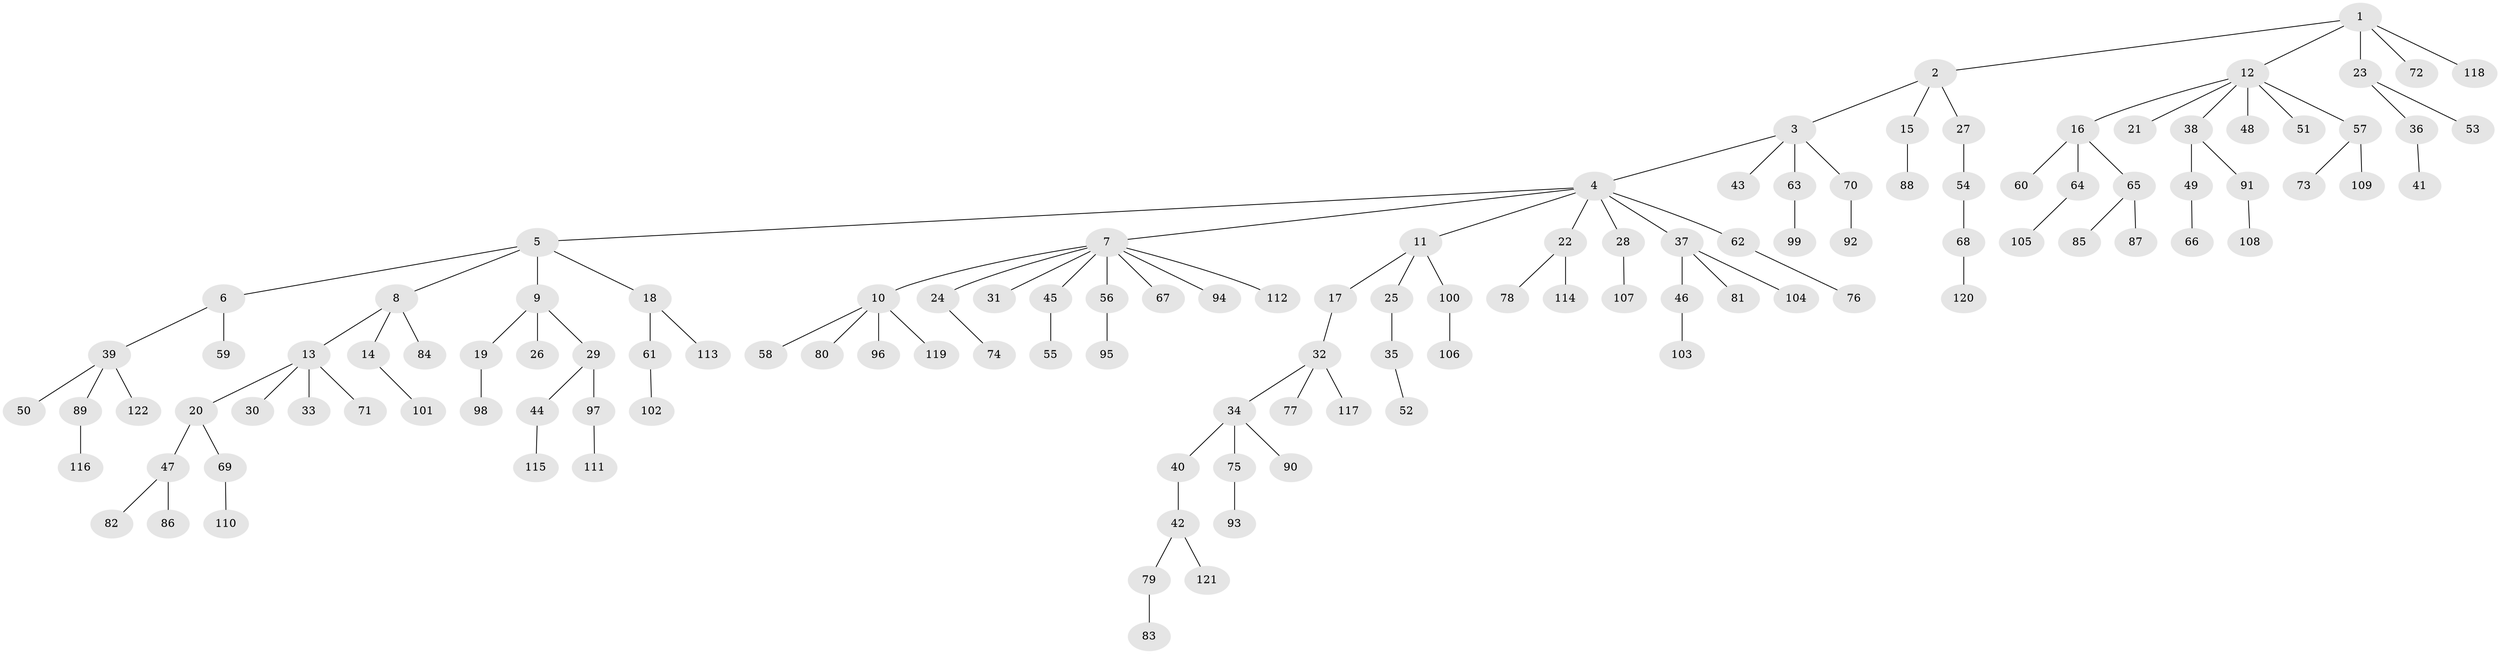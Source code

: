 // coarse degree distribution, {2: 0.3176470588235294, 1: 0.6235294117647059, 4: 0.023529411764705882, 10: 0.011764705882352941, 38: 0.011764705882352941, 5: 0.011764705882352941}
// Generated by graph-tools (version 1.1) at 2025/56/03/04/25 21:56:52]
// undirected, 122 vertices, 121 edges
graph export_dot {
graph [start="1"]
  node [color=gray90,style=filled];
  1;
  2;
  3;
  4;
  5;
  6;
  7;
  8;
  9;
  10;
  11;
  12;
  13;
  14;
  15;
  16;
  17;
  18;
  19;
  20;
  21;
  22;
  23;
  24;
  25;
  26;
  27;
  28;
  29;
  30;
  31;
  32;
  33;
  34;
  35;
  36;
  37;
  38;
  39;
  40;
  41;
  42;
  43;
  44;
  45;
  46;
  47;
  48;
  49;
  50;
  51;
  52;
  53;
  54;
  55;
  56;
  57;
  58;
  59;
  60;
  61;
  62;
  63;
  64;
  65;
  66;
  67;
  68;
  69;
  70;
  71;
  72;
  73;
  74;
  75;
  76;
  77;
  78;
  79;
  80;
  81;
  82;
  83;
  84;
  85;
  86;
  87;
  88;
  89;
  90;
  91;
  92;
  93;
  94;
  95;
  96;
  97;
  98;
  99;
  100;
  101;
  102;
  103;
  104;
  105;
  106;
  107;
  108;
  109;
  110;
  111;
  112;
  113;
  114;
  115;
  116;
  117;
  118;
  119;
  120;
  121;
  122;
  1 -- 2;
  1 -- 12;
  1 -- 23;
  1 -- 72;
  1 -- 118;
  2 -- 3;
  2 -- 15;
  2 -- 27;
  3 -- 4;
  3 -- 43;
  3 -- 63;
  3 -- 70;
  4 -- 5;
  4 -- 7;
  4 -- 11;
  4 -- 22;
  4 -- 28;
  4 -- 37;
  4 -- 62;
  5 -- 6;
  5 -- 8;
  5 -- 9;
  5 -- 18;
  6 -- 39;
  6 -- 59;
  7 -- 10;
  7 -- 24;
  7 -- 31;
  7 -- 45;
  7 -- 56;
  7 -- 67;
  7 -- 94;
  7 -- 112;
  8 -- 13;
  8 -- 14;
  8 -- 84;
  9 -- 19;
  9 -- 26;
  9 -- 29;
  10 -- 58;
  10 -- 80;
  10 -- 96;
  10 -- 119;
  11 -- 17;
  11 -- 25;
  11 -- 100;
  12 -- 16;
  12 -- 21;
  12 -- 38;
  12 -- 48;
  12 -- 51;
  12 -- 57;
  13 -- 20;
  13 -- 30;
  13 -- 33;
  13 -- 71;
  14 -- 101;
  15 -- 88;
  16 -- 60;
  16 -- 64;
  16 -- 65;
  17 -- 32;
  18 -- 61;
  18 -- 113;
  19 -- 98;
  20 -- 47;
  20 -- 69;
  22 -- 78;
  22 -- 114;
  23 -- 36;
  23 -- 53;
  24 -- 74;
  25 -- 35;
  27 -- 54;
  28 -- 107;
  29 -- 44;
  29 -- 97;
  32 -- 34;
  32 -- 77;
  32 -- 117;
  34 -- 40;
  34 -- 75;
  34 -- 90;
  35 -- 52;
  36 -- 41;
  37 -- 46;
  37 -- 81;
  37 -- 104;
  38 -- 49;
  38 -- 91;
  39 -- 50;
  39 -- 89;
  39 -- 122;
  40 -- 42;
  42 -- 79;
  42 -- 121;
  44 -- 115;
  45 -- 55;
  46 -- 103;
  47 -- 82;
  47 -- 86;
  49 -- 66;
  54 -- 68;
  56 -- 95;
  57 -- 73;
  57 -- 109;
  61 -- 102;
  62 -- 76;
  63 -- 99;
  64 -- 105;
  65 -- 85;
  65 -- 87;
  68 -- 120;
  69 -- 110;
  70 -- 92;
  75 -- 93;
  79 -- 83;
  89 -- 116;
  91 -- 108;
  97 -- 111;
  100 -- 106;
}
